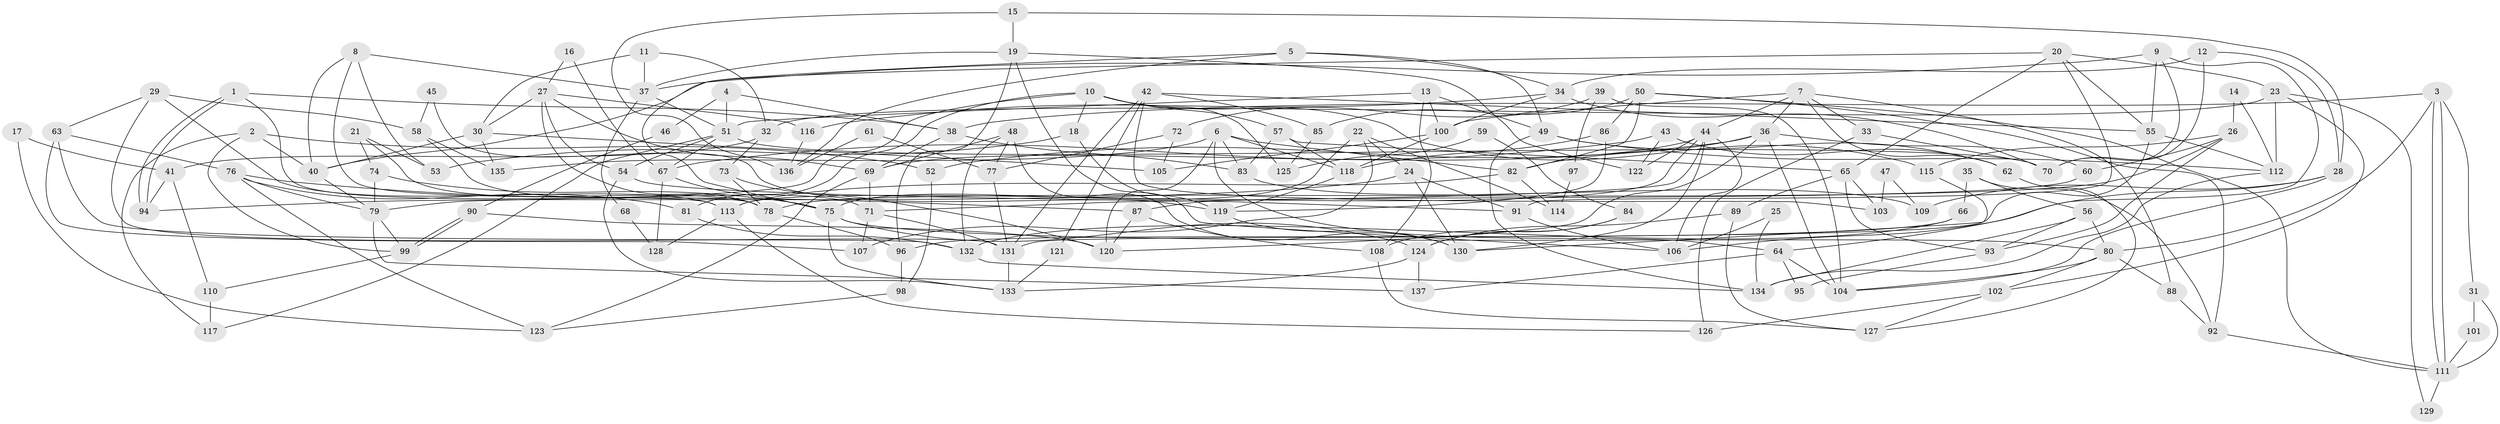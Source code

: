 // coarse degree distribution, {4: 0.14772727272727273, 6: 0.125, 5: 0.1590909090909091, 3: 0.22727272727272727, 9: 0.045454545454545456, 8: 0.056818181818181816, 7: 0.14772727272727273, 2: 0.07954545454545454, 11: 0.011363636363636364}
// Generated by graph-tools (version 1.1) at 2025/24/03/03/25 07:24:00]
// undirected, 137 vertices, 274 edges
graph export_dot {
graph [start="1"]
  node [color=gray90,style=filled];
  1;
  2;
  3;
  4;
  5;
  6;
  7;
  8;
  9;
  10;
  11;
  12;
  13;
  14;
  15;
  16;
  17;
  18;
  19;
  20;
  21;
  22;
  23;
  24;
  25;
  26;
  27;
  28;
  29;
  30;
  31;
  32;
  33;
  34;
  35;
  36;
  37;
  38;
  39;
  40;
  41;
  42;
  43;
  44;
  45;
  46;
  47;
  48;
  49;
  50;
  51;
  52;
  53;
  54;
  55;
  56;
  57;
  58;
  59;
  60;
  61;
  62;
  63;
  64;
  65;
  66;
  67;
  68;
  69;
  70;
  71;
  72;
  73;
  74;
  75;
  76;
  77;
  78;
  79;
  80;
  81;
  82;
  83;
  84;
  85;
  86;
  87;
  88;
  89;
  90;
  91;
  92;
  93;
  94;
  95;
  96;
  97;
  98;
  99;
  100;
  101;
  102;
  103;
  104;
  105;
  106;
  107;
  108;
  109;
  110;
  111;
  112;
  113;
  114;
  115;
  116;
  117;
  118;
  119;
  120;
  121;
  122;
  123;
  124;
  125;
  126;
  127;
  128;
  129;
  130;
  131;
  132;
  133;
  134;
  135;
  136;
  137;
  1 -- 78;
  1 -- 94;
  1 -- 94;
  1 -- 38;
  2 -- 40;
  2 -- 99;
  2 -- 52;
  2 -- 117;
  3 -- 38;
  3 -- 111;
  3 -- 111;
  3 -- 31;
  3 -- 80;
  4 -- 38;
  4 -- 51;
  4 -- 46;
  5 -- 136;
  5 -- 34;
  5 -- 49;
  5 -- 75;
  6 -- 64;
  6 -- 135;
  6 -- 82;
  6 -- 83;
  6 -- 118;
  6 -- 120;
  7 -- 100;
  7 -- 36;
  7 -- 33;
  7 -- 44;
  7 -- 62;
  7 -- 88;
  8 -- 37;
  8 -- 113;
  8 -- 40;
  8 -- 53;
  9 -- 37;
  9 -- 55;
  9 -- 64;
  9 -- 70;
  10 -- 79;
  10 -- 57;
  10 -- 18;
  10 -- 81;
  10 -- 115;
  10 -- 125;
  11 -- 32;
  11 -- 30;
  11 -- 37;
  12 -- 70;
  12 -- 34;
  12 -- 28;
  13 -- 108;
  13 -- 51;
  13 -- 49;
  13 -- 100;
  14 -- 112;
  14 -- 26;
  15 -- 19;
  15 -- 28;
  15 -- 136;
  16 -- 67;
  16 -- 27;
  17 -- 41;
  17 -- 123;
  18 -- 119;
  18 -- 53;
  19 -- 106;
  19 -- 122;
  19 -- 37;
  19 -- 96;
  20 -- 55;
  20 -- 40;
  20 -- 23;
  20 -- 65;
  20 -- 91;
  21 -- 53;
  21 -- 74;
  21 -- 78;
  22 -- 24;
  22 -- 75;
  22 -- 107;
  22 -- 114;
  23 -- 112;
  23 -- 32;
  23 -- 102;
  23 -- 129;
  24 -- 91;
  24 -- 130;
  24 -- 94;
  25 -- 106;
  25 -- 134;
  26 -- 78;
  26 -- 93;
  26 -- 60;
  26 -- 115;
  27 -- 78;
  27 -- 54;
  27 -- 30;
  27 -- 69;
  27 -- 116;
  28 -- 104;
  28 -- 106;
  28 -- 109;
  29 -- 63;
  29 -- 131;
  29 -- 58;
  29 -- 113;
  30 -- 40;
  30 -- 105;
  30 -- 135;
  31 -- 111;
  31 -- 101;
  32 -- 41;
  32 -- 73;
  33 -- 70;
  33 -- 126;
  34 -- 100;
  34 -- 70;
  34 -- 116;
  35 -- 92;
  35 -- 56;
  35 -- 66;
  36 -- 60;
  36 -- 82;
  36 -- 52;
  36 -- 104;
  36 -- 120;
  37 -- 51;
  37 -- 68;
  38 -- 69;
  38 -- 83;
  39 -- 104;
  39 -- 72;
  39 -- 97;
  40 -- 79;
  41 -- 110;
  41 -- 94;
  42 -- 55;
  42 -- 131;
  42 -- 85;
  42 -- 103;
  42 -- 121;
  43 -- 67;
  43 -- 62;
  43 -- 122;
  44 -- 69;
  44 -- 71;
  44 -- 106;
  44 -- 113;
  44 -- 122;
  44 -- 130;
  45 -- 58;
  45 -- 119;
  46 -- 90;
  47 -- 109;
  47 -- 103;
  48 -- 132;
  48 -- 130;
  48 -- 69;
  48 -- 77;
  49 -- 62;
  49 -- 112;
  49 -- 134;
  50 -- 82;
  50 -- 111;
  50 -- 85;
  50 -- 86;
  50 -- 92;
  51 -- 54;
  51 -- 67;
  51 -- 70;
  51 -- 117;
  52 -- 98;
  54 -- 133;
  54 -- 91;
  55 -- 131;
  55 -- 112;
  56 -- 80;
  56 -- 134;
  56 -- 93;
  57 -- 118;
  57 -- 83;
  57 -- 65;
  58 -- 71;
  58 -- 135;
  59 -- 125;
  59 -- 84;
  60 -- 87;
  61 -- 77;
  61 -- 136;
  62 -- 127;
  63 -- 76;
  63 -- 107;
  63 -- 132;
  64 -- 104;
  64 -- 95;
  64 -- 137;
  65 -- 89;
  65 -- 93;
  65 -- 103;
  66 -- 96;
  66 -- 132;
  67 -- 75;
  67 -- 128;
  68 -- 128;
  69 -- 71;
  69 -- 123;
  71 -- 107;
  71 -- 131;
  72 -- 77;
  72 -- 105;
  73 -- 120;
  73 -- 78;
  74 -- 75;
  74 -- 79;
  75 -- 80;
  75 -- 124;
  75 -- 133;
  76 -- 81;
  76 -- 123;
  76 -- 79;
  76 -- 87;
  77 -- 131;
  78 -- 96;
  79 -- 137;
  79 -- 99;
  80 -- 102;
  80 -- 88;
  80 -- 104;
  81 -- 132;
  82 -- 113;
  82 -- 114;
  83 -- 109;
  84 -- 124;
  84 -- 108;
  85 -- 125;
  86 -- 119;
  86 -- 118;
  87 -- 120;
  87 -- 108;
  88 -- 92;
  89 -- 127;
  89 -- 124;
  90 -- 120;
  90 -- 99;
  90 -- 99;
  91 -- 106;
  92 -- 111;
  93 -- 95;
  96 -- 98;
  97 -- 114;
  98 -- 123;
  99 -- 110;
  100 -- 118;
  100 -- 105;
  101 -- 111;
  102 -- 126;
  102 -- 127;
  108 -- 127;
  110 -- 117;
  111 -- 129;
  112 -- 134;
  113 -- 126;
  113 -- 128;
  115 -- 130;
  116 -- 136;
  118 -- 119;
  119 -- 130;
  121 -- 133;
  124 -- 133;
  124 -- 137;
  131 -- 133;
  132 -- 134;
}
